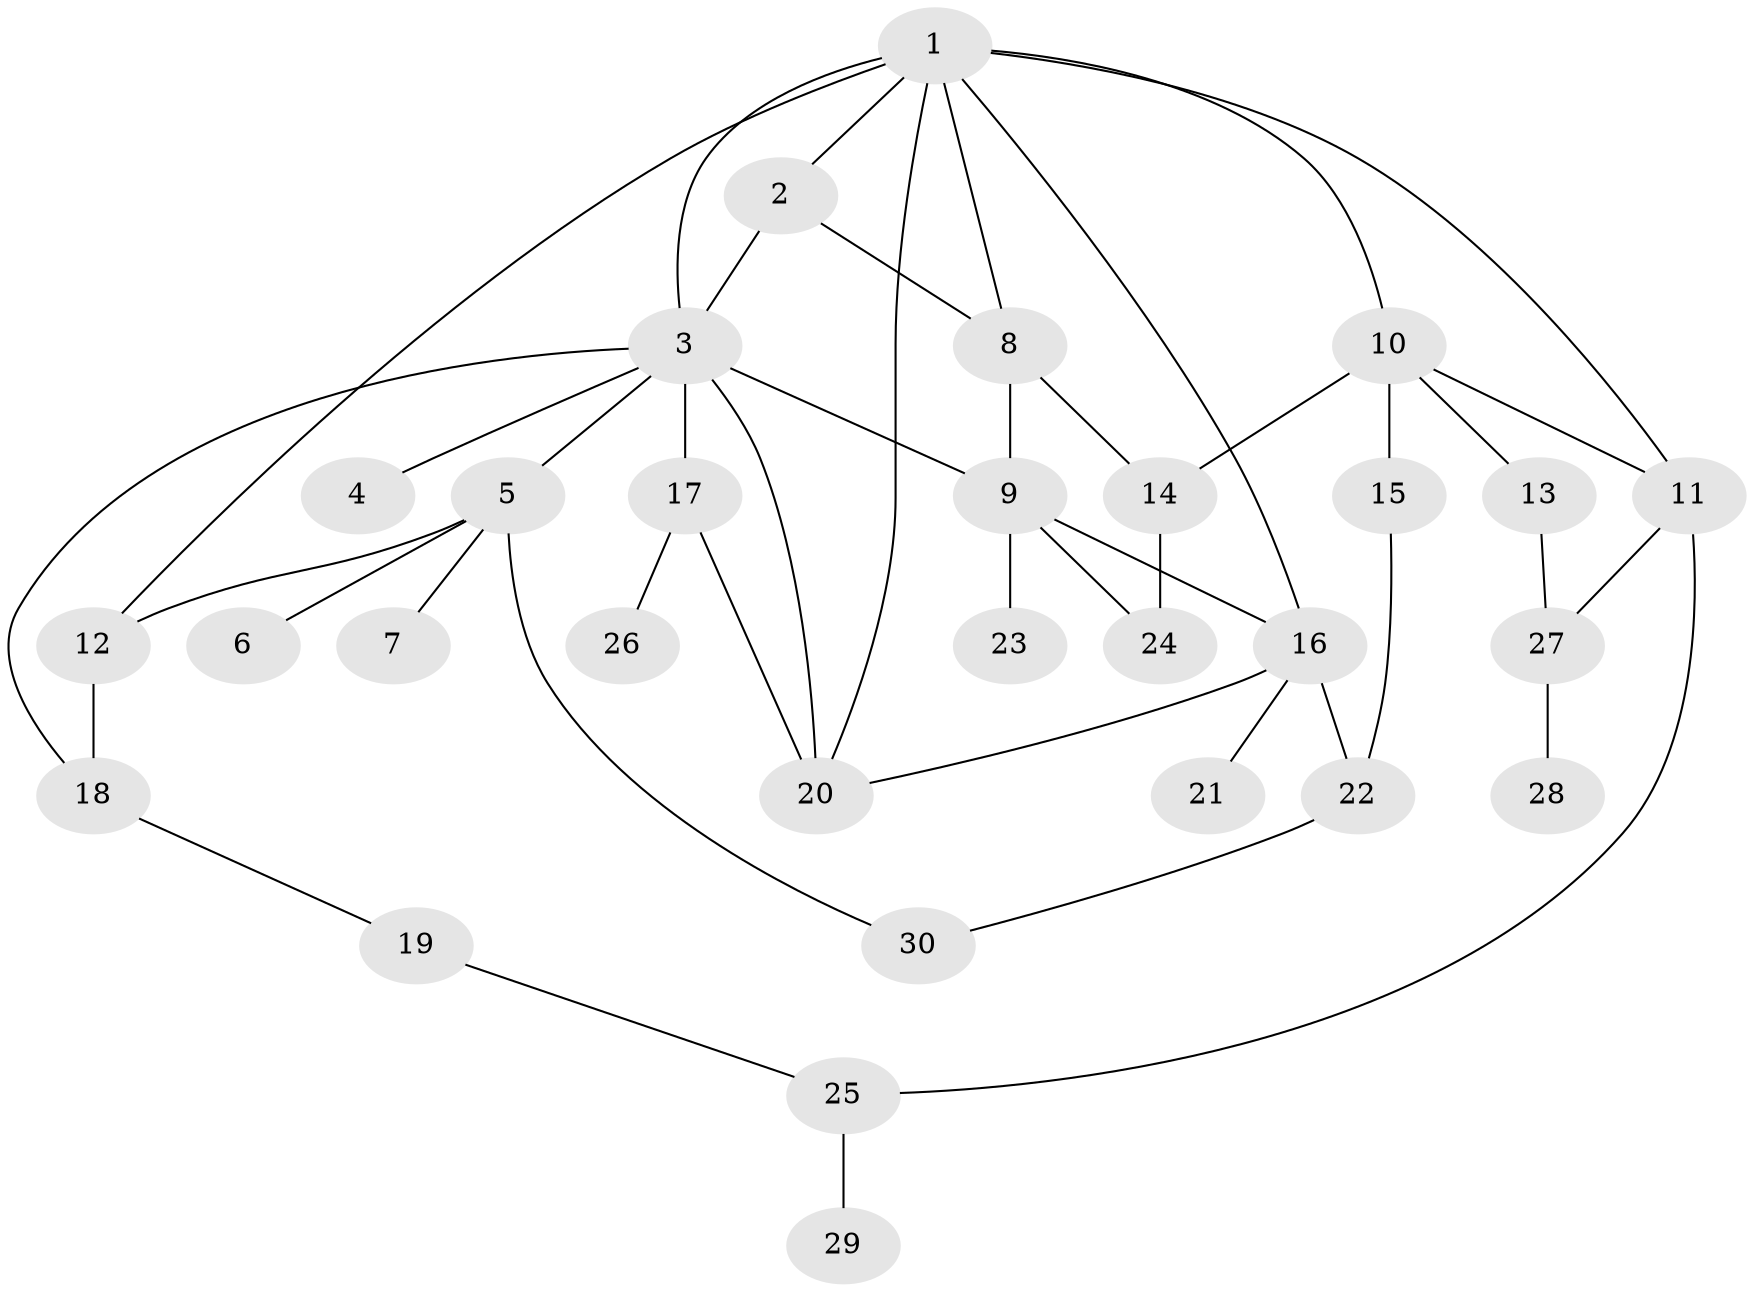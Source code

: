 // original degree distribution, {7: 0.01694915254237288, 5: 0.11864406779661017, 3: 0.2542372881355932, 4: 0.05084745762711865, 2: 0.23728813559322035, 1: 0.288135593220339, 10: 0.01694915254237288, 6: 0.01694915254237288}
// Generated by graph-tools (version 1.1) at 2025/34/03/09/25 02:34:20]
// undirected, 30 vertices, 45 edges
graph export_dot {
graph [start="1"]
  node [color=gray90,style=filled];
  1;
  2;
  3;
  4;
  5;
  6;
  7;
  8;
  9;
  10;
  11;
  12;
  13;
  14;
  15;
  16;
  17;
  18;
  19;
  20;
  21;
  22;
  23;
  24;
  25;
  26;
  27;
  28;
  29;
  30;
  1 -- 2 [weight=1.0];
  1 -- 3 [weight=1.0];
  1 -- 8 [weight=1.0];
  1 -- 10 [weight=1.0];
  1 -- 11 [weight=1.0];
  1 -- 12 [weight=1.0];
  1 -- 16 [weight=1.0];
  1 -- 20 [weight=1.0];
  2 -- 3 [weight=2.0];
  2 -- 8 [weight=1.0];
  3 -- 4 [weight=2.0];
  3 -- 5 [weight=1.0];
  3 -- 9 [weight=1.0];
  3 -- 17 [weight=1.0];
  3 -- 18 [weight=1.0];
  3 -- 20 [weight=2.0];
  5 -- 6 [weight=1.0];
  5 -- 7 [weight=1.0];
  5 -- 12 [weight=1.0];
  5 -- 30 [weight=1.0];
  8 -- 9 [weight=1.0];
  8 -- 14 [weight=1.0];
  9 -- 16 [weight=2.0];
  9 -- 23 [weight=1.0];
  9 -- 24 [weight=1.0];
  10 -- 11 [weight=1.0];
  10 -- 13 [weight=1.0];
  10 -- 14 [weight=1.0];
  10 -- 15 [weight=1.0];
  11 -- 25 [weight=1.0];
  11 -- 27 [weight=1.0];
  12 -- 18 [weight=1.0];
  13 -- 27 [weight=1.0];
  14 -- 24 [weight=1.0];
  15 -- 22 [weight=1.0];
  16 -- 20 [weight=1.0];
  16 -- 21 [weight=1.0];
  16 -- 22 [weight=1.0];
  17 -- 20 [weight=1.0];
  17 -- 26 [weight=1.0];
  18 -- 19 [weight=1.0];
  19 -- 25 [weight=1.0];
  22 -- 30 [weight=1.0];
  25 -- 29 [weight=1.0];
  27 -- 28 [weight=1.0];
}

